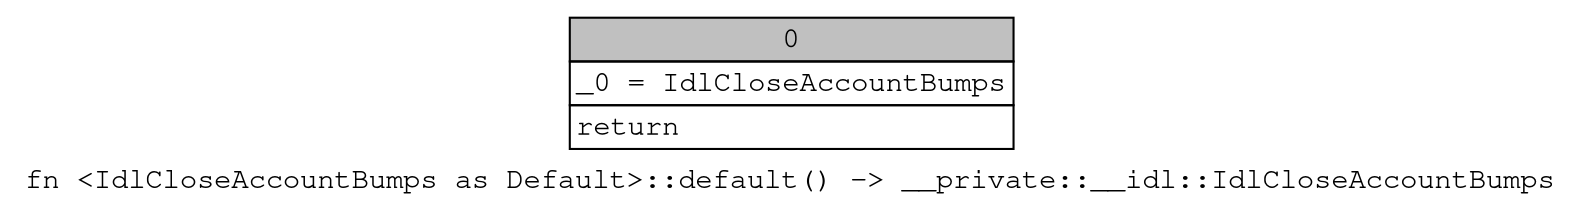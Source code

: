 digraph Mir_0_23404 {
    graph [fontname="Courier, monospace"];
    node [fontname="Courier, monospace"];
    edge [fontname="Courier, monospace"];
    label=<fn &lt;IdlCloseAccountBumps as Default&gt;::default() -&gt; __private::__idl::IdlCloseAccountBumps<br align="left"/>>;
    bb0__0_23404 [shape="none", label=<<table border="0" cellborder="1" cellspacing="0"><tr><td bgcolor="gray" align="center" colspan="1">0</td></tr><tr><td align="left" balign="left">_0 = IdlCloseAccountBumps<br/></td></tr><tr><td align="left">return</td></tr></table>>];
}

